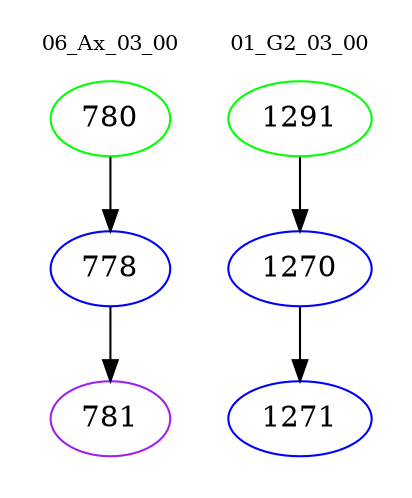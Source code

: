 digraph{
subgraph cluster_0 {
color = white
label = "06_Ax_03_00";
fontsize=10;
T0_780 [label="780", color="green"]
T0_780 -> T0_778 [color="black"]
T0_778 [label="778", color="blue"]
T0_778 -> T0_781 [color="black"]
T0_781 [label="781", color="purple"]
}
subgraph cluster_1 {
color = white
label = "01_G2_03_00";
fontsize=10;
T1_1291 [label="1291", color="green"]
T1_1291 -> T1_1270 [color="black"]
T1_1270 [label="1270", color="blue"]
T1_1270 -> T1_1271 [color="black"]
T1_1271 [label="1271", color="blue"]
}
}

